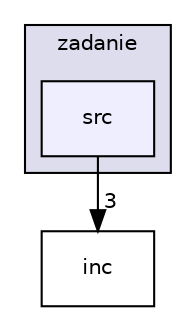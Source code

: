 digraph "C:/Users/Ania/workspace/zadanie/src/" {
  compound=true
  node [ fontsize="10", fontname="Helvetica"];
  edge [ labelfontsize="10", labelfontname="Helvetica"];
  subgraph clusterdir_13c5b1b01c16aef42a1238b9abcb8723 {
    graph [ bgcolor="#ddddee", pencolor="black", label="zadanie" fontname="Helvetica", fontsize="10", URL="dir_13c5b1b01c16aef42a1238b9abcb8723.html"]
  dir_97b80f7d07976ca84683aa575f196689 [shape=box, label="src", style="filled", fillcolor="#eeeeff", pencolor="black", URL="dir_97b80f7d07976ca84683aa575f196689.html"];
  }
  dir_a196cc08bd03509cd123a686b88f62dc [shape=box label="inc" URL="dir_a196cc08bd03509cd123a686b88f62dc.html"];
  dir_97b80f7d07976ca84683aa575f196689->dir_a196cc08bd03509cd123a686b88f62dc [headlabel="3", labeldistance=1.5 headhref="dir_000001_000002.html"];
}

